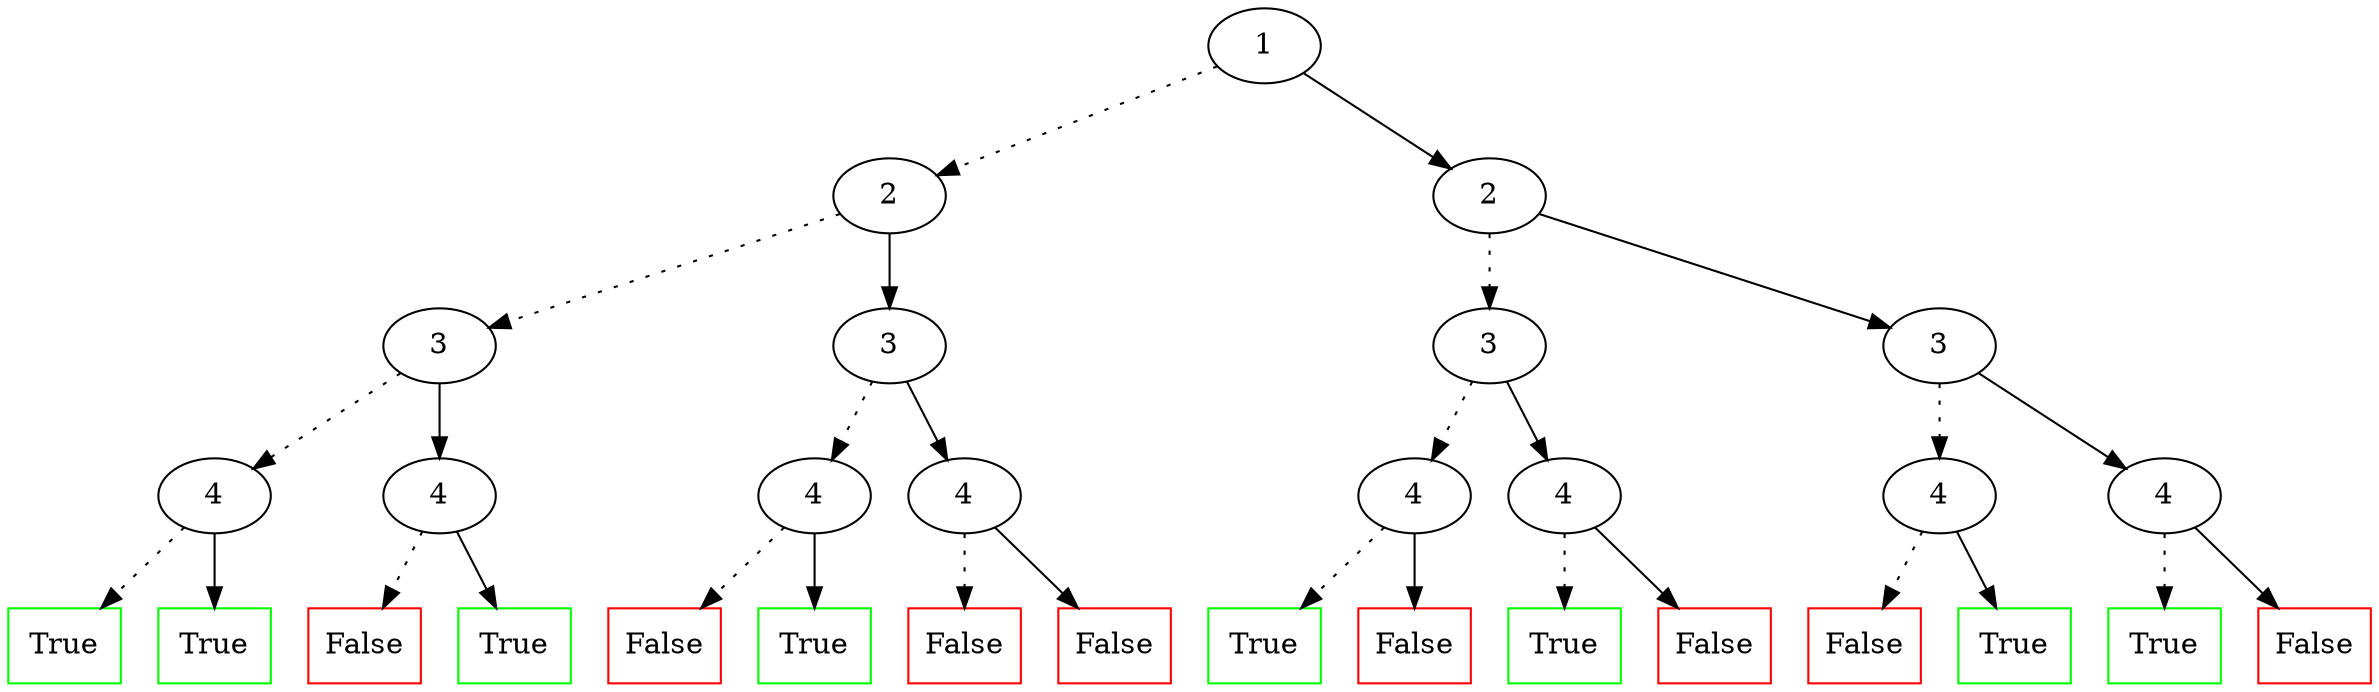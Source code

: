digraph g {

70019380651684 [label = 1];
70019380651684 -> 70019380652068 [style=dotted];
70019380651684 -> 70019380651700;
70019380652068 [label = 2];
70019380652068 -> 70019380652212 [style=dotted];
70019380652068 -> 70019380652084;
70019380652212 [label = 3];
70019380652212 -> 70019380652260 [style=dotted];
70019380652212 -> 70019380652228;
70019380652260 [label = 4];
70019380652260 -> 70019380652276 [style=dotted];
70019380652260 -> 70019380652284;
70019380652276 [shape = box, label = True,color =green];
70019380652284 [shape = box, label = True,color =green];
70019380652228 [label = 4];
70019380652228 -> 70019380652244 [style=dotted];
70019380652228 -> 70019380652252;
70019380652244 [shape = box, label = False,color =red];
70019380652252 [shape = box, label = True,color =green];
70019380652084 [label = 3];
70019380652084 -> 70019380652132 [style=dotted];
70019380652084 -> 70019380652100;
70019380652132 [label = 4];
70019380652132 -> 70019380652148 [style=dotted];
70019380652132 -> 70019380652156;
70019380652148 [shape = box, label = False,color =red];
70019380652156 [shape = box, label = True,color =green];
70019380652100 [label = 4];
70019380652100 -> 70019380652116 [style=dotted];
70019380652100 -> 70019380652124;
70019380652116 [shape = box, label = False,color =red];
70019380652124 [shape = box, label = False,color =red];
70019380651700 [label = 2];
70019380651700 -> 70019380651844 [style=dotted];
70019380651700 -> 70019380651716;
70019380651844 [label = 3];
70019380651844 -> 70019380651892 [style=dotted];
70019380651844 -> 70019380651860;
70019380651892 [label = 4];
70019380651892 -> 70019380651908 [style=dotted];
70019380651892 -> 70019380651916;
70019380651908 [shape = box, label = True,color =green];
70019380651916 [shape = box, label = False,color =red];
70019380651860 [label = 4];
70019380651860 -> 70019380651876 [style=dotted];
70019380651860 -> 70019380651884;
70019380651876 [shape = box, label = True,color =green];
70019380651884 [shape = box, label = False,color =red];
70019380651716 [label = 3];
70019380651716 -> 70019380651764 [style=dotted];
70019380651716 -> 70019380651732;
70019380651764 [label = 4];
70019380651764 -> 70019380651780 [style=dotted];
70019380651764 -> 70019380651788;
70019380651780 [shape = box, label = False,color =red];
70019380651788 [shape = box, label = True,color =green];
70019380651732 [label = 4];
70019380651732 -> 70019380651748 [style=dotted];
70019380651732 -> 70019380651756;
70019380651748 [shape = box, label = True,color =green];
70019380651756 [shape = box, label = False,color =red];}
